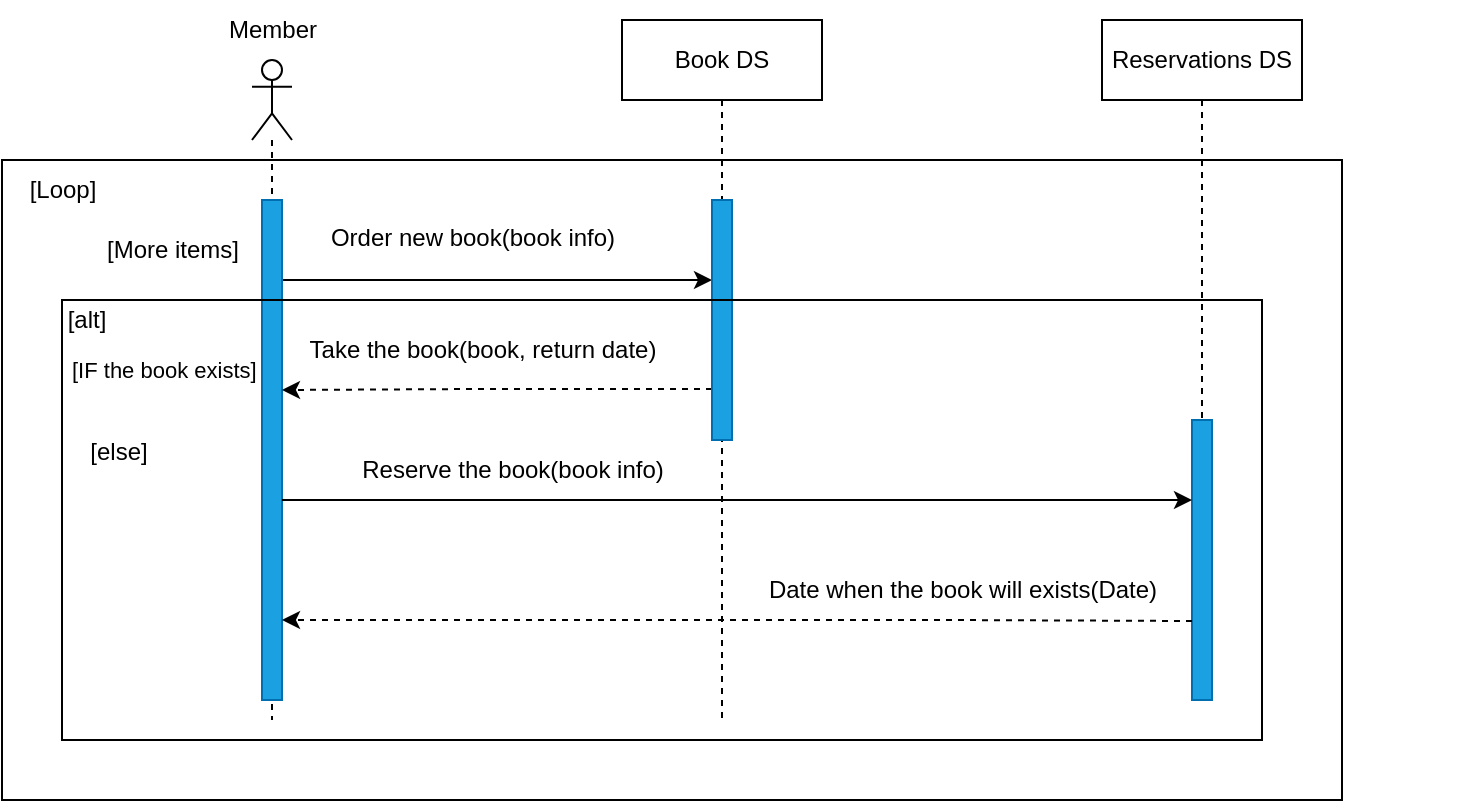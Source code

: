 <mxfile version="24.2.5" type="device">
  <diagram name="Page-1" id="LOeZ1iJH1ZdRrt-AAD5Z">
    <mxGraphModel dx="1219" dy="722" grid="1" gridSize="10" guides="1" tooltips="1" connect="1" arrows="1" fold="1" page="1" pageScale="1" pageWidth="1169" pageHeight="827" math="0" shadow="0">
      <root>
        <mxCell id="0" />
        <mxCell id="1" parent="0" />
        <mxCell id="fWklSM_2HgevPqFW1HMR-30" value="" style="group" parent="1" vertex="1" connectable="0">
          <mxGeometry x="190" y="220" width="730" height="400" as="geometry" />
        </mxCell>
        <mxCell id="fWklSM_2HgevPqFW1HMR-2" value="Reservations DS" style="shape=umlLifeline;perimeter=lifelinePerimeter;whiteSpace=wrap;html=1;container=1;dropTarget=0;collapsible=0;recursiveResize=0;outlineConnect=0;portConstraint=eastwest;newEdgeStyle={&quot;edgeStyle&quot;:&quot;elbowEdgeStyle&quot;,&quot;elbow&quot;:&quot;vertical&quot;,&quot;curved&quot;:0,&quot;rounded&quot;:0};" parent="fWklSM_2HgevPqFW1HMR-30" vertex="1">
          <mxGeometry x="550" y="10" width="100" height="340" as="geometry" />
        </mxCell>
        <mxCell id="fWklSM_2HgevPqFW1HMR-3" value="" style="html=1;points=[[0,0,0,0,5],[0,1,0,0,-5],[1,0,0,0,5],[1,1,0,0,-5]];perimeter=orthogonalPerimeter;outlineConnect=0;targetShapes=umlLifeline;portConstraint=eastwest;newEdgeStyle={&quot;curved&quot;:0,&quot;rounded&quot;:0};fillColor=#1ba1e2;strokeColor=#006EAF;fontColor=#ffffff;" parent="fWklSM_2HgevPqFW1HMR-2" vertex="1">
          <mxGeometry x="45" y="200" width="10" height="140" as="geometry" />
        </mxCell>
        <mxCell id="fWklSM_2HgevPqFW1HMR-9" value="" style="endArrow=classic;html=1;rounded=0;targetPerimeterSpacing=0;sourcePerimeterSpacing=0;startSize=6;" parent="fWklSM_2HgevPqFW1HMR-30" target="fWklSM_2HgevPqFW1HMR-8" edge="1">
          <mxGeometry width="50" height="50" relative="1" as="geometry">
            <mxPoint x="140" y="140" as="sourcePoint" />
            <mxPoint x="316" y="140" as="targetPoint" />
          </mxGeometry>
        </mxCell>
        <mxCell id="fWklSM_2HgevPqFW1HMR-11" value="Order new book(book info)" style="text;html=1;align=center;verticalAlign=middle;resizable=0;points=[];autosize=1;strokeColor=none;fillColor=none;" parent="fWklSM_2HgevPqFW1HMR-30" vertex="1">
          <mxGeometry x="150" y="104" width="170" height="30" as="geometry" />
        </mxCell>
        <mxCell id="fWklSM_2HgevPqFW1HMR-1" value="" style="shape=umlLifeline;perimeter=lifelinePerimeter;whiteSpace=wrap;html=1;container=0;dropTarget=0;collapsible=0;recursiveResize=0;outlineConnect=0;portConstraint=eastwest;newEdgeStyle={&quot;curved&quot;:0,&quot;rounded&quot;:0};participant=umlActor;" parent="fWklSM_2HgevPqFW1HMR-30" vertex="1">
          <mxGeometry x="125" y="30" width="20" height="330" as="geometry" />
        </mxCell>
        <mxCell id="fWklSM_2HgevPqFW1HMR-6" value="Member" style="text;html=1;align=center;verticalAlign=middle;resizable=0;points=[];autosize=1;strokeColor=none;fillColor=none;container=0;" parent="fWklSM_2HgevPqFW1HMR-30" vertex="1">
          <mxGeometry x="100" width="70" height="30" as="geometry" />
        </mxCell>
        <mxCell id="fWklSM_2HgevPqFW1HMR-10" value="" style="html=1;points=[[0,0,0,0,5],[0,1,0,0,-5],[1,0,0,0,5],[1,1,0,0,-5]];perimeter=orthogonalPerimeter;outlineConnect=0;targetShapes=umlLifeline;portConstraint=eastwest;newEdgeStyle={&quot;curved&quot;:0,&quot;rounded&quot;:0};fillColor=#1ba1e2;strokeColor=#006EAF;fontColor=#ffffff;container=0;" parent="fWklSM_2HgevPqFW1HMR-30" vertex="1">
          <mxGeometry x="130" y="100" width="10" height="250" as="geometry" />
        </mxCell>
        <mxCell id="fWklSM_2HgevPqFW1HMR-17" value="" style="endArrow=classic;html=1;rounded=0;targetPerimeterSpacing=0;sourcePerimeterSpacing=0;startSize=6;endSize=6;exitX=1;exitY=0.6;exitDx=0;exitDy=0;exitPerimeter=0;" parent="fWklSM_2HgevPqFW1HMR-30" source="fWklSM_2HgevPqFW1HMR-10" target="fWklSM_2HgevPqFW1HMR-3" edge="1">
          <mxGeometry width="50" height="50" relative="1" as="geometry">
            <mxPoint x="145" y="250" as="sourcePoint" />
            <mxPoint x="590" y="250" as="targetPoint" />
          </mxGeometry>
        </mxCell>
        <mxCell id="fWklSM_2HgevPqFW1HMR-23" value="" style="html=1;labelBackgroundColor=#ffffff;startArrow=none;startFill=0;startSize=13;endArrow=classic;endFill=1;endSize=6;jettySize=auto;orthogonalLoop=1;strokeWidth=1;dashed=1;fontSize=14;rounded=0;" parent="fWklSM_2HgevPqFW1HMR-30" source="fWklSM_2HgevPqFW1HMR-8" edge="1">
          <mxGeometry width="60" height="60" relative="1" as="geometry">
            <mxPoint x="315" y="195" as="sourcePoint" />
            <mxPoint x="140" y="195" as="targetPoint" />
            <Array as="points">
              <mxPoint x="235" y="194.5" />
            </Array>
          </mxGeometry>
        </mxCell>
        <mxCell id="fWklSM_2HgevPqFW1HMR-24" value="Take the book(book, return date)" style="text;html=1;align=center;verticalAlign=middle;resizable=0;points=[];autosize=1;strokeColor=none;fillColor=none;" parent="fWklSM_2HgevPqFW1HMR-30" vertex="1">
          <mxGeometry x="140" y="160" width="200" height="30" as="geometry" />
        </mxCell>
        <mxCell id="fWklSM_2HgevPqFW1HMR-25" value="" style="group" parent="fWklSM_2HgevPqFW1HMR-30" vertex="1" connectable="0">
          <mxGeometry x="310" y="10" width="420" height="390" as="geometry" />
        </mxCell>
        <mxCell id="fWklSM_2HgevPqFW1HMR-4" value="Book DS" style="shape=umlLifeline;perimeter=lifelinePerimeter;whiteSpace=wrap;html=1;container=0;dropTarget=0;collapsible=0;recursiveResize=0;outlineConnect=0;portConstraint=eastwest;newEdgeStyle={&quot;edgeStyle&quot;:&quot;elbowEdgeStyle&quot;,&quot;elbow&quot;:&quot;vertical&quot;,&quot;curved&quot;:0,&quot;rounded&quot;:0};" parent="fWklSM_2HgevPqFW1HMR-25" vertex="1">
          <mxGeometry width="100" height="350" as="geometry" />
        </mxCell>
        <mxCell id="fWklSM_2HgevPqFW1HMR-8" value="" style="html=1;points=[[0,0,0,0,5],[0,1,0,0,-5],[1,0,0,0,5],[1,1,0,0,-5]];perimeter=orthogonalPerimeter;outlineConnect=0;targetShapes=umlLifeline;portConstraint=eastwest;newEdgeStyle={&quot;curved&quot;:0,&quot;rounded&quot;:0};fillColor=#1ba1e2;strokeColor=#006EAF;fontColor=#ffffff;container=0;" parent="fWklSM_2HgevPqFW1HMR-25" vertex="1">
          <mxGeometry x="45" y="90" width="10" height="120" as="geometry" />
        </mxCell>
        <mxCell id="fWklSM_2HgevPqFW1HMR-16" value="[More items]" style="text;html=1;align=center;verticalAlign=middle;resizable=0;points=[];autosize=1;strokeColor=none;fillColor=none;" parent="fWklSM_2HgevPqFW1HMR-25" vertex="1">
          <mxGeometry x="-270" y="100" width="90" height="30" as="geometry" />
        </mxCell>
        <mxCell id="fWklSM_2HgevPqFW1HMR-15" value="[alt]" style="text;html=1;align=center;verticalAlign=middle;resizable=0;points=[];autosize=1;strokeColor=none;fillColor=none;" parent="fWklSM_2HgevPqFW1HMR-25" vertex="1">
          <mxGeometry x="-288" y="135" width="40" height="30" as="geometry" />
        </mxCell>
        <mxCell id="fWklSM_2HgevPqFW1HMR-21" value="&lt;font style=&quot;font-size: 11px;&quot;&gt;[IF the book exists]&lt;/font&gt;" style="text;whiteSpace=wrap;html=1;" parent="fWklSM_2HgevPqFW1HMR-25" vertex="1">
          <mxGeometry x="-277" y="161" width="130" height="40" as="geometry" />
        </mxCell>
        <mxCell id="fWklSM_2HgevPqFW1HMR-22" value="[else]" style="text;html=1;align=center;verticalAlign=middle;resizable=0;points=[];autosize=1;strokeColor=none;fillColor=none;" parent="fWklSM_2HgevPqFW1HMR-25" vertex="1">
          <mxGeometry x="-277" y="201" width="50" height="30" as="geometry" />
        </mxCell>
        <mxCell id="fWklSM_2HgevPqFW1HMR-26" value="Reserve the book(book info)" style="text;html=1;align=center;verticalAlign=middle;resizable=0;points=[];autosize=1;strokeColor=none;fillColor=none;" parent="fWklSM_2HgevPqFW1HMR-30" vertex="1">
          <mxGeometry x="170" y="220" width="170" height="30" as="geometry" />
        </mxCell>
        <mxCell id="fWklSM_2HgevPqFW1HMR-28" value="" style="html=1;labelBackgroundColor=#ffffff;startArrow=none;startFill=0;startSize=13;endArrow=classic;endFill=1;endSize=6;jettySize=auto;orthogonalLoop=1;strokeWidth=1;dashed=1;fontSize=14;rounded=0;" parent="fWklSM_2HgevPqFW1HMR-30" edge="1">
          <mxGeometry width="60" height="60" relative="1" as="geometry">
            <mxPoint x="595" y="310.5" as="sourcePoint" />
            <mxPoint x="140" y="310" as="targetPoint" />
            <Array as="points">
              <mxPoint x="475" y="310" />
            </Array>
          </mxGeometry>
        </mxCell>
        <mxCell id="fWklSM_2HgevPqFW1HMR-29" value="Date when the book will exists(Date)" style="text;html=1;align=center;verticalAlign=middle;resizable=0;points=[];autosize=1;strokeColor=none;fillColor=none;" parent="fWklSM_2HgevPqFW1HMR-30" vertex="1">
          <mxGeometry x="370" y="280" width="220" height="30" as="geometry" />
        </mxCell>
        <mxCell id="fWklSM_2HgevPqFW1HMR-13" value="[Loop]" style="text;html=1;align=center;verticalAlign=middle;resizable=0;points=[];autosize=1;strokeColor=none;fillColor=none;" parent="fWklSM_2HgevPqFW1HMR-30" vertex="1">
          <mxGeometry y="80" width="60" height="30" as="geometry" />
        </mxCell>
        <mxCell id="fWklSM_2HgevPqFW1HMR-12" value="" style="rounded=0;whiteSpace=wrap;html=1;fillColor=none;" parent="fWklSM_2HgevPqFW1HMR-30" vertex="1">
          <mxGeometry x="30" y="150" width="600" height="220" as="geometry" />
        </mxCell>
        <mxCell id="fWklSM_2HgevPqFW1HMR-19" value="" style="rounded=0;whiteSpace=wrap;html=1;fillColor=none;" parent="fWklSM_2HgevPqFW1HMR-30" vertex="1">
          <mxGeometry y="80" width="670" height="320" as="geometry" />
        </mxCell>
      </root>
    </mxGraphModel>
  </diagram>
</mxfile>
